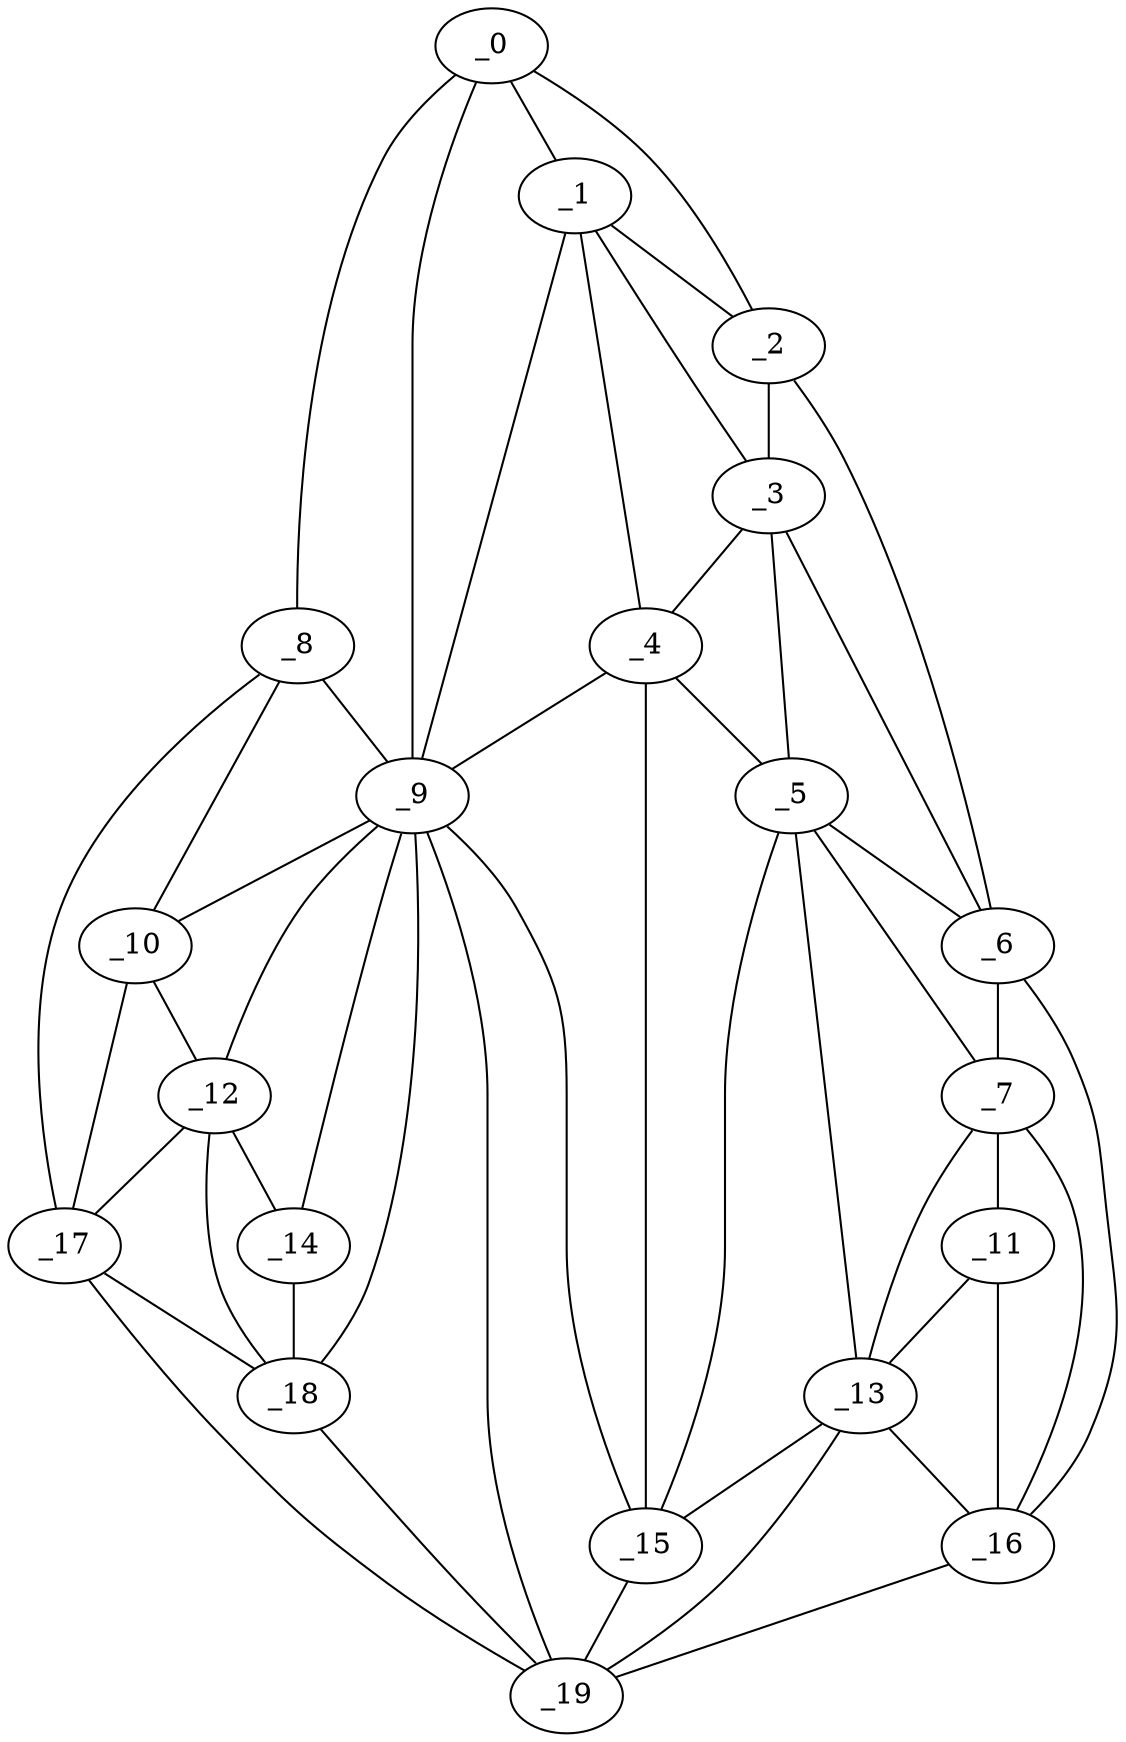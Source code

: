 graph "obj55__290.gxl" {
	_0	 [x=32,
		y=28];
	_1	 [x=42,
		y=25];
	_0 -- _1	 [valence=2];
	_2	 [x=50,
		y=9];
	_0 -- _2	 [valence=1];
	_8	 [x=82,
		y=102];
	_0 -- _8	 [valence=1];
	_9	 [x=83,
		y=78];
	_0 -- _9	 [valence=1];
	_1 -- _2	 [valence=2];
	_3	 [x=59,
		y=18];
	_1 -- _3	 [valence=1];
	_4	 [x=59,
		y=25];
	_1 -- _4	 [valence=2];
	_1 -- _9	 [valence=2];
	_2 -- _3	 [valence=2];
	_6	 [x=69,
		y=8];
	_2 -- _6	 [valence=1];
	_3 -- _4	 [valence=2];
	_5	 [x=65,
		y=18];
	_3 -- _5	 [valence=2];
	_3 -- _6	 [valence=2];
	_4 -- _5	 [valence=2];
	_4 -- _9	 [valence=1];
	_15	 [x=97,
		y=43];
	_4 -- _15	 [valence=2];
	_5 -- _6	 [valence=2];
	_7	 [x=77,
		y=8];
	_5 -- _7	 [valence=2];
	_13	 [x=96,
		y=20];
	_5 -- _13	 [valence=2];
	_5 -- _15	 [valence=2];
	_6 -- _7	 [valence=2];
	_16	 [x=98,
		y=7];
	_6 -- _16	 [valence=1];
	_11	 [x=87,
		y=9];
	_7 -- _11	 [valence=2];
	_7 -- _13	 [valence=2];
	_7 -- _16	 [valence=1];
	_8 -- _9	 [valence=2];
	_10	 [x=85,
		y=87];
	_8 -- _10	 [valence=2];
	_17	 [x=98,
		y=95];
	_8 -- _17	 [valence=1];
	_9 -- _10	 [valence=2];
	_12	 [x=95,
		y=79];
	_9 -- _12	 [valence=2];
	_14	 [x=96,
		y=72];
	_9 -- _14	 [valence=2];
	_9 -- _15	 [valence=1];
	_18	 [x=99,
		y=67];
	_9 -- _18	 [valence=1];
	_19	 [x=100,
		y=53];
	_9 -- _19	 [valence=2];
	_10 -- _12	 [valence=2];
	_10 -- _17	 [valence=2];
	_11 -- _13	 [valence=1];
	_11 -- _16	 [valence=2];
	_12 -- _14	 [valence=1];
	_12 -- _17	 [valence=2];
	_12 -- _18	 [valence=2];
	_13 -- _15	 [valence=2];
	_13 -- _16	 [valence=2];
	_13 -- _19	 [valence=1];
	_14 -- _18	 [valence=2];
	_15 -- _19	 [valence=2];
	_16 -- _19	 [valence=1];
	_17 -- _18	 [valence=2];
	_17 -- _19	 [valence=1];
	_18 -- _19	 [valence=2];
}
